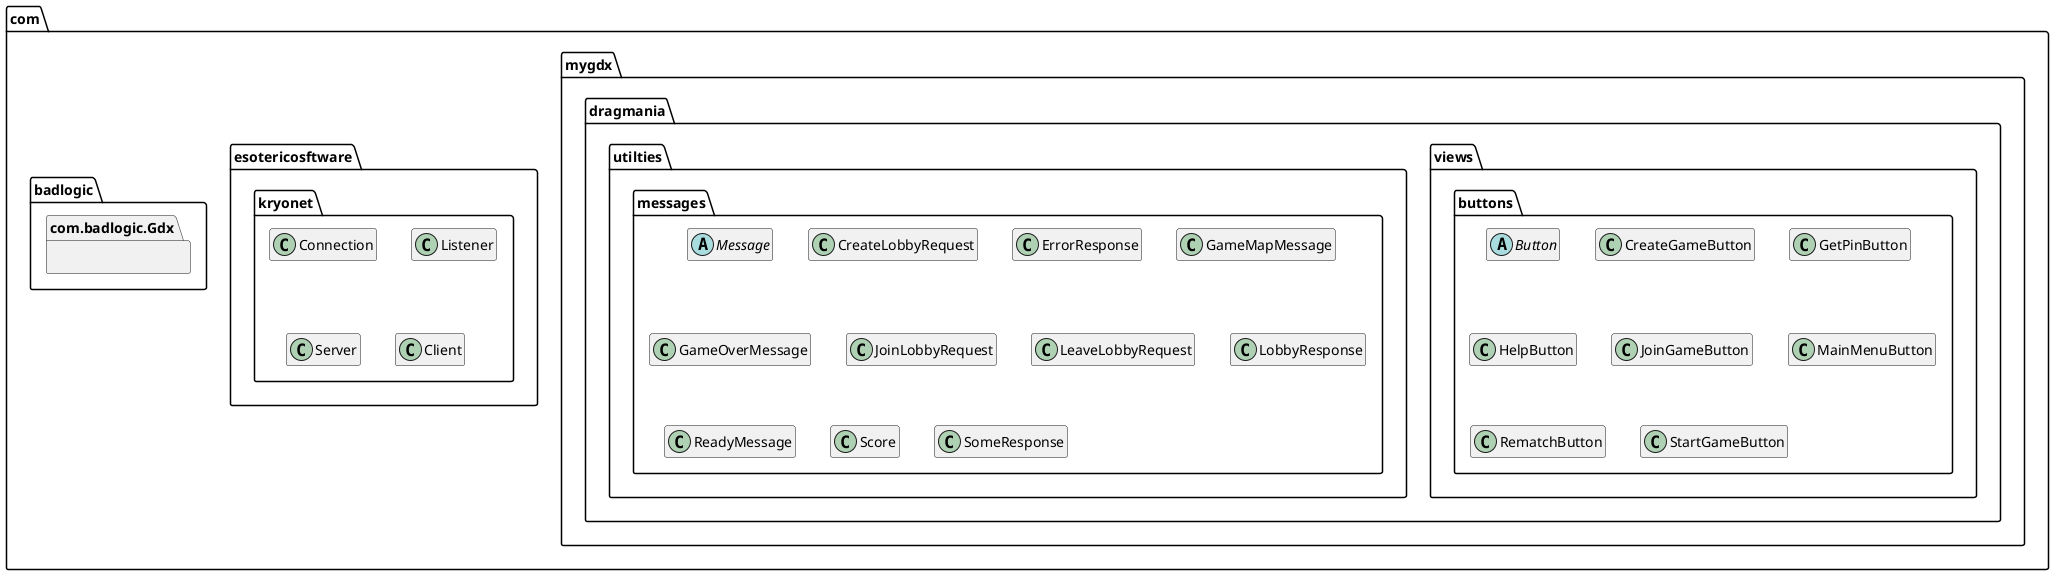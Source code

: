@startuml
'https://plantuml.com/class-diagram


package com.mygdx.dragmania.views.buttons {
    abstract class Button
    class CreateGameButton
    class GetPinButton
    class HelpButton
    class JoinGameButton
    class MainMenuButton
    class RematchButton
    class StartGameButton
}

package com.mygdx.dragmania.utilties.messages {
    abstract class Message
    class CreateLobbyRequest
    class ErrorResponse
    class GameMapMessage
    class GameOverMessage
    class JoinLobbyRequest
    class LeaveLobbyRequest
    class LobbyResponse
    class ReadyMessage
    class Score
    class SomeResponse
}

package com.esotericosftware.kryonet {
    class Connection
    class Listener
    class Server
    class Client
}

package com.badlogic.Gdx {}

hide members

@enduml